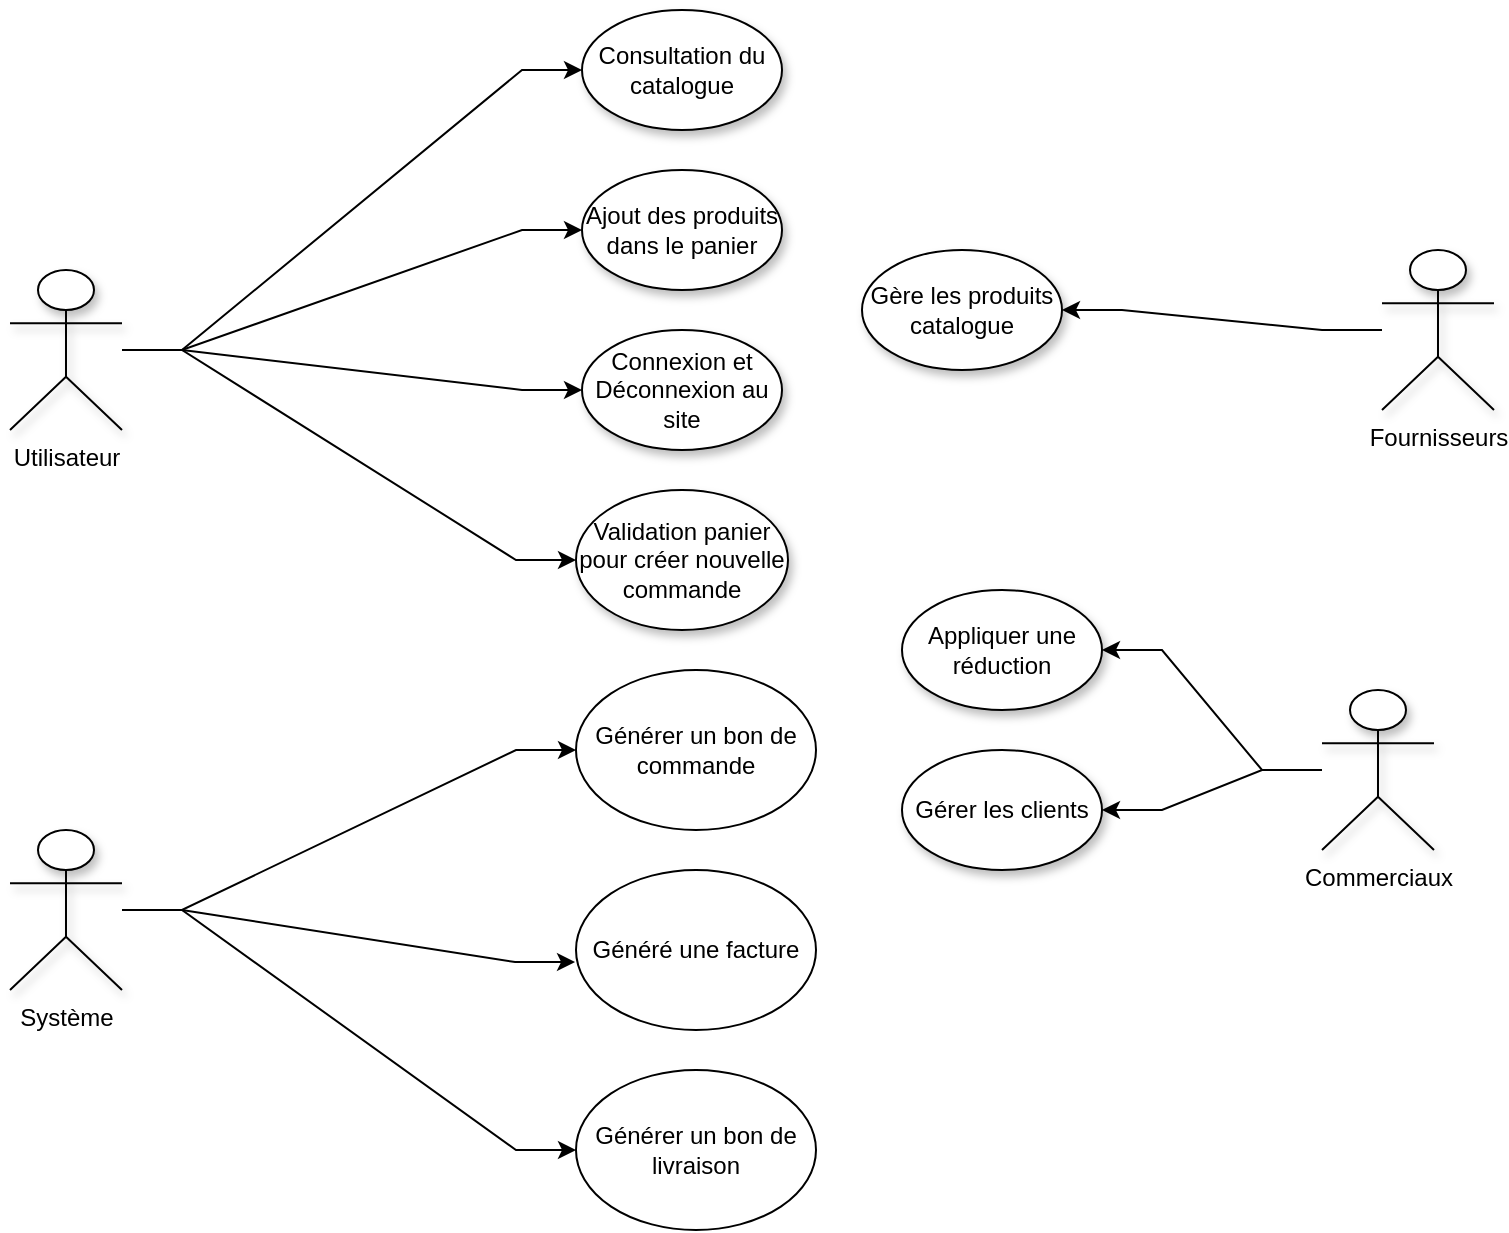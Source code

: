 <mxfile version="20.5.3" type="embed"><diagram id="XwDnvUgU_IuNNMq4S1fE" name="Page-1"><mxGraphModel dx="751" dy="761" grid="1" gridSize="10" guides="1" tooltips="1" connect="1" arrows="1" fold="1" page="1" pageScale="1" pageWidth="827" pageHeight="1169" math="0" shadow="0"><root><mxCell id="0"/><mxCell id="1" parent="0"/><mxCell id="72" style="edgeStyle=entityRelationEdgeStyle;rounded=0;orthogonalLoop=1;jettySize=auto;html=1;entryX=0;entryY=0.5;entryDx=0;entryDy=0;" edge="1" parent="1" source="9" target="19"><mxGeometry relative="1" as="geometry"/></mxCell><mxCell id="73" style="edgeStyle=entityRelationEdgeStyle;rounded=0;orthogonalLoop=1;jettySize=auto;html=1;entryX=0;entryY=0.5;entryDx=0;entryDy=0;" edge="1" parent="1" source="9" target="50"><mxGeometry relative="1" as="geometry"/></mxCell><mxCell id="74" style="edgeStyle=entityRelationEdgeStyle;rounded=0;orthogonalLoop=1;jettySize=auto;html=1;entryX=0;entryY=0.5;entryDx=0;entryDy=0;" edge="1" parent="1" source="9" target="51"><mxGeometry relative="1" as="geometry"/></mxCell><mxCell id="75" style="edgeStyle=entityRelationEdgeStyle;rounded=0;orthogonalLoop=1;jettySize=auto;html=1;" edge="1" parent="1" source="9" target="23"><mxGeometry relative="1" as="geometry"/></mxCell><mxCell id="9" value="Utilisateur&lt;br&gt;&lt;br&gt;" style="shape=umlActor;verticalLabelPosition=bottom;verticalAlign=top;html=1;outlineConnect=0;shadow=1;sketch=0;" parent="1" vertex="1"><mxGeometry x="54" y="180" width="56" height="80" as="geometry"/></mxCell><mxCell id="19" value="Consultation du catalogue" style="ellipse;whiteSpace=wrap;html=1;sketch=0;shadow=1;" parent="1" vertex="1"><mxGeometry x="340" y="50" width="100" height="60" as="geometry"/></mxCell><mxCell id="23" value="Validation panier pour créer nouvelle commande" style="ellipse;whiteSpace=wrap;html=1;shadow=1;sketch=0;" parent="1" vertex="1"><mxGeometry x="337" y="290" width="106" height="70" as="geometry"/></mxCell><mxCell id="26" style="edgeStyle=orthogonalEdgeStyle;rounded=0;orthogonalLoop=1;jettySize=auto;html=1;exitX=0.5;exitY=1;exitDx=0;exitDy=0;shadow=1;sketch=0;" parent="1" edge="1"><mxGeometry relative="1" as="geometry"><mxPoint x="229.0" y="510" as="sourcePoint"/><mxPoint x="229.0" y="510" as="targetPoint"/></mxGeometry></mxCell><mxCell id="50" value="Ajout des produits dans le panier" style="ellipse;whiteSpace=wrap;html=1;shadow=1;sketch=0;" parent="1" vertex="1"><mxGeometry x="340" y="130" width="100" height="60" as="geometry"/></mxCell><mxCell id="51" value="Connexion et Déconnexion au site" style="ellipse;whiteSpace=wrap;html=1;shadow=1;sketch=0;" parent="1" vertex="1"><mxGeometry x="340" y="210" width="100" height="60" as="geometry"/></mxCell><mxCell id="76" value="Générer un bon de commande" style="ellipse;whiteSpace=wrap;html=1;" vertex="1" parent="1"><mxGeometry x="337" y="380" width="120" height="80" as="geometry"/></mxCell><mxCell id="77" value="Généré une facture" style="ellipse;whiteSpace=wrap;html=1;" vertex="1" parent="1"><mxGeometry x="337" y="480" width="120" height="80" as="geometry"/></mxCell><mxCell id="78" value="Générer un bon de livraison" style="ellipse;whiteSpace=wrap;html=1;" vertex="1" parent="1"><mxGeometry x="337" y="580" width="120" height="80" as="geometry"/></mxCell><mxCell id="80" style="edgeStyle=entityRelationEdgeStyle;rounded=0;orthogonalLoop=1;jettySize=auto;html=1;entryX=0;entryY=0.5;entryDx=0;entryDy=0;" edge="1" parent="1" source="79" target="76"><mxGeometry relative="1" as="geometry"/></mxCell><mxCell id="81" style="edgeStyle=entityRelationEdgeStyle;rounded=0;orthogonalLoop=1;jettySize=auto;html=1;entryX=-0.004;entryY=0.575;entryDx=0;entryDy=0;entryPerimeter=0;" edge="1" parent="1" source="79" target="77"><mxGeometry relative="1" as="geometry"/></mxCell><mxCell id="82" style="edgeStyle=entityRelationEdgeStyle;rounded=0;orthogonalLoop=1;jettySize=auto;html=1;entryX=0;entryY=0.5;entryDx=0;entryDy=0;" edge="1" parent="1" source="79" target="78"><mxGeometry relative="1" as="geometry"/></mxCell><mxCell id="79" value="Système" style="shape=umlActor;verticalLabelPosition=bottom;verticalAlign=top;html=1;outlineConnect=0;shadow=1;sketch=0;" vertex="1" parent="1"><mxGeometry x="54" y="460" width="56" height="80" as="geometry"/></mxCell><mxCell id="89" style="edgeStyle=entityRelationEdgeStyle;rounded=0;orthogonalLoop=1;jettySize=auto;html=1;entryX=1;entryY=0.5;entryDx=0;entryDy=0;" edge="1" parent="1" source="83" target="88"><mxGeometry relative="1" as="geometry"/></mxCell><mxCell id="83" value="Fournisseurs" style="shape=umlActor;verticalLabelPosition=bottom;verticalAlign=top;html=1;outlineConnect=0;shadow=1;sketch=0;" vertex="1" parent="1"><mxGeometry x="740" y="170" width="56" height="80" as="geometry"/></mxCell><mxCell id="88" value="Gère les produits catalogue" style="ellipse;whiteSpace=wrap;html=1;shadow=1;sketch=0;" vertex="1" parent="1"><mxGeometry x="480" y="170" width="100" height="60" as="geometry"/></mxCell><mxCell id="93" style="edgeStyle=entityRelationEdgeStyle;rounded=0;orthogonalLoop=1;jettySize=auto;html=1;entryX=1;entryY=0.5;entryDx=0;entryDy=0;" edge="1" parent="1" source="90" target="92"><mxGeometry relative="1" as="geometry"/></mxCell><mxCell id="94" style="edgeStyle=entityRelationEdgeStyle;rounded=0;orthogonalLoop=1;jettySize=auto;html=1;entryX=1;entryY=0.5;entryDx=0;entryDy=0;" edge="1" parent="1" source="90" target="91"><mxGeometry relative="1" as="geometry"/></mxCell><mxCell id="90" value="Commerciaux" style="shape=umlActor;verticalLabelPosition=bottom;verticalAlign=top;html=1;outlineConnect=0;shadow=1;sketch=0;" vertex="1" parent="1"><mxGeometry x="710" y="390" width="56" height="80" as="geometry"/></mxCell><mxCell id="91" value="Appliquer une réduction" style="ellipse;whiteSpace=wrap;html=1;shadow=1;sketch=0;" vertex="1" parent="1"><mxGeometry x="500" y="340" width="100" height="60" as="geometry"/></mxCell><mxCell id="92" value="Gérer les clients" style="ellipse;whiteSpace=wrap;html=1;shadow=1;sketch=0;" vertex="1" parent="1"><mxGeometry x="500" y="420" width="100" height="60" as="geometry"/></mxCell></root></mxGraphModel></diagram></mxfile>